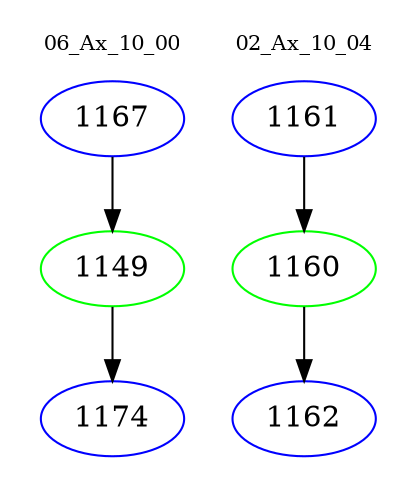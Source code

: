 digraph{
subgraph cluster_0 {
color = white
label = "06_Ax_10_00";
fontsize=10;
T0_1167 [label="1167", color="blue"]
T0_1167 -> T0_1149 [color="black"]
T0_1149 [label="1149", color="green"]
T0_1149 -> T0_1174 [color="black"]
T0_1174 [label="1174", color="blue"]
}
subgraph cluster_1 {
color = white
label = "02_Ax_10_04";
fontsize=10;
T1_1161 [label="1161", color="blue"]
T1_1161 -> T1_1160 [color="black"]
T1_1160 [label="1160", color="green"]
T1_1160 -> T1_1162 [color="black"]
T1_1162 [label="1162", color="blue"]
}
}
